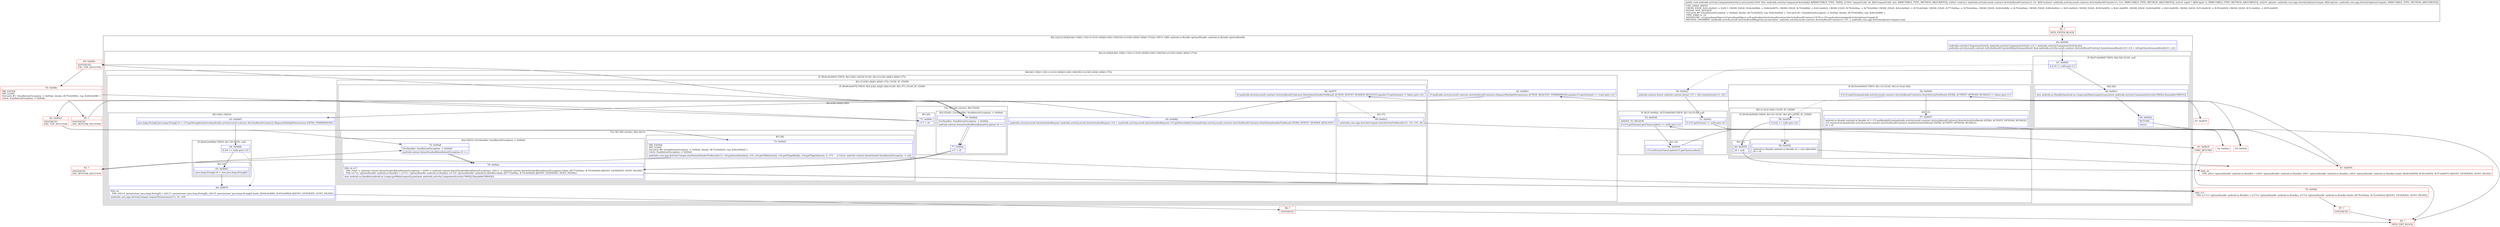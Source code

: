 digraph "CFG forandroidx.activity.ComponentActivity.2.onLaunch(ILandroidx\/activity\/result\/contract\/ActivityResultContract;Ljava\/lang\/Object;Landroidx\/core\/app\/ActivityOptionsCompat;)V" {
subgraph cluster_Region_1931721900 {
label = "R(2:1|(2:(2:3|4)|(4:6|(1:10)|(1:13)(1:(1:41)(1:40))|(3:16|(1:18)|19)(1:(3:23|(1:26)|(1:28))(1:37))))) | DECL_VAR: android.os.Bundle optionsBundle, android.os.Bundle optionsBundle\l";
node [shape=record,color=blue];
Node_46 [shape=record,label="{46\:\ 0x0000|androidx.activity.ComponentActivity androidx.activity.ComponentActivity r13 = androidx.activity.ComponentActivity.this\landroidx.activity.result.contract.ActivityResultContract$SynchronousResult final androidx.activity.result.contract.ActivityResultContract.SynchronousResult\<O\> r14 = r20.getSynchronousResult(r13, r21)\l}"];
subgraph cluster_Region_1853064941 {
label = "R(2:(2:3|4)|(4:6|(1:10)|(1:13)(1:(1:41)(1:40))|(3:16|(1:18)|19)(1:(3:23|(1:26)|(1:28))(1:37))))";
node [shape=record,color=blue];
subgraph cluster_IfRegion_603962737 {
label = "IF [B:47:0x000f] THEN: R(2:3|4) ELSE: null";
node [shape=record,color=blue];
Node_47 [shape=record,label="{47\:\ 0x000f|if (r14 != null) goto L3\l}"];
subgraph cluster_Region_492283398 {
label = "R(2:3|4)";
node [shape=record,color=blue];
Node_48 [shape=record,label="{48\:\ 0x0011|new android.os.Handler(android.os.Looper.getMainLooper()).post(new androidx.activity.ComponentActivity.C00022.RunnableC00031())\l}"];
Node_49 [shape=record,label="{49\:\ 0x0022|RETURN\l|return\l}"];
}
}
subgraph cluster_Region_393879841 {
label = "R(4:6|(1:10)|(1:13)(1:(1:41)(1:40))|(3:16|(1:18)|19)(1:(3:23|(1:26)|(1:28))(1:37)))";
node [shape=record,color=blue];
Node_50 [shape=record,label="{50\:\ 0x0023|android.content.Intent android.content.Intent r15 = r20.createIntent(r13, r21)\l}"];
subgraph cluster_IfRegion_222572680 {
label = "IF [B:51:0x002c, B:53:0x0036] THEN: R(1:10) ELSE: null";
node [shape=record,color=blue];
Node_51 [shape=record,label="{51\:\ 0x002c|if (r15.getExtras() != null) goto L8\l}"];
Node_53 [shape=record,label="{53\:\ 0x0036|ADDED_TO_REGION\l|if (r15.getExtras().getClassLoader() == null) goto L10\l}"];
subgraph cluster_Region_352205945 {
label = "R(1:10)";
node [shape=record,color=blue];
Node_54 [shape=record,label="{54\:\ 0x0038|r15.setExtrasClassLoader(r13.getClassLoader())\l}"];
}
}
subgraph cluster_IfRegion_1902050080 {
label = "IF [B:56:0x0045] THEN: R(1:13) ELSE: R(1:(1:41)(1:40))";
node [shape=record,color=blue];
Node_56 [shape=record,label="{56\:\ 0x0045|if (r15.hasExtra(androidx.activity.result.contract.ActivityResultContracts.StartActivityForResult.EXTRA_ACTIVITY_OPTIONS_BUNDLE) != false) goto L13\l}"];
subgraph cluster_Region_789890127 {
label = "R(1:13)";
node [shape=record,color=blue];
Node_57 [shape=record,label="{57\:\ 0x0047|android.os.Bundle android.os.Bundle r0 = r15.getBundleExtra(androidx.activity.result.contract.ActivityResultContracts.StartActivityForResult.EXTRA_ACTIVITY_OPTIONS_BUNDLE)\lr15.removeExtra(androidx.activity.result.contract.ActivityResultContracts.StartActivityForResult.EXTRA_ACTIVITY_OPTIONS_BUNDLE)\lr8 = r0\l}"];
}
subgraph cluster_Region_71212351 {
label = "R(1:(1:41)(1:40)) | ELSE_IF_CHAIN\l";
node [shape=record,color=blue];
subgraph cluster_IfRegion_1141380450 {
label = "IF [B:58:0x0050] THEN: R(1:41) ELSE: R(1:40) | ELSE_IF_CHAIN\l";
node [shape=record,color=blue];
Node_58 [shape=record,label="{58\:\ 0x0050|if (r22 == null) goto L41\l}"];
subgraph cluster_Region_738293719 {
label = "R(1:41)";
node [shape=record,color=blue];
Node_60 [shape=record,label="{60\:\ 0x0058|r8 = null\l}"];
}
subgraph cluster_Region_977664162 {
label = "R(1:40)";
node [shape=record,color=blue];
Node_59 [shape=record,label="{59\:\ 0x0052|android.os.Bundle android.os.Bundle r0 = r22.toBundle()\lr8 = r0\l}"];
}
}
}
}
subgraph cluster_IfRegion_257105981 {
label = "IF [B:62:0x0063] THEN: R(3:16|(1:18)|19) ELSE: R(1:(3:23|(1:26)|(1:28))(1:37))";
node [shape=record,color=blue];
Node_62 [shape=record,label="{62\:\ 0x0063|if (androidx.activity.result.contract.ActivityResultContracts.RequestMultiplePermissions.ACTION_REQUEST_PERMISSIONS.equals(r15.getAction()) == true) goto L16\l}"];
subgraph cluster_Region_1847202193 {
label = "R(3:16|(1:18)|19)";
node [shape=record,color=blue];
Node_63 [shape=record,label="{63\:\ 0x0065|java.lang.String[] java.lang.String[] r0 = r15.getStringArrayExtra(androidx.activity.result.contract.ActivityResultContracts.RequestMultiplePermissions.EXTRA_PERMISSIONS)\l}"];
subgraph cluster_IfRegion_92353354 {
label = "IF [B:64:0x006b] THEN: R(1:18) ELSE: null";
node [shape=record,color=blue];
Node_64 [shape=record,label="{64\:\ 0x006b|if (r0 == null) goto L18\l}"];
subgraph cluster_Region_278157586 {
label = "R(1:18)";
node [shape=record,color=blue];
Node_65 [shape=record,label="{65\:\ 0x006d|java.lang.String[] r0 = new java.lang.String[0]\l}"];
}
}
Node_66 [shape=record,label="{66\:\ 0x0070|PHI: r0 \l  PHI: (r0v14 'permissions' java.lang.String[]) = (r0v13 'permissions' java.lang.String[]), (r0v15 'permissions' java.lang.String[]) binds: [B:64:0x006b, B:65:0x006d] A[DONT_GENERATE, DONT_INLINE]\l|androidx.core.app.ActivityCompat.requestPermissions(r13, r0, r19)\l}"];
}
subgraph cluster_Region_662475946 {
label = "R(1:(3:23|(1:26)|(1:28))(1:37)) | ELSE_IF_CHAIN\l";
node [shape=record,color=blue];
subgraph cluster_IfRegion_599753007 {
label = "IF [B:68:0x007f] THEN: R(3:23|(1:26)|(1:28)) ELSE: R(1:37) | ELSE_IF_CHAIN\l";
node [shape=record,color=blue];
Node_68 [shape=record,label="{68\:\ 0x007f|if (androidx.activity.result.contract.ActivityResultContracts.StartIntentSenderForResult.ACTION_INTENT_SENDER_REQUEST.equals(r15.getAction()) != false) goto L23\l}"];
subgraph cluster_Region_624880003 {
label = "R(3:23|(1:26)|(1:28))";
node [shape=record,color=blue];
Node_69 [shape=record,label="{69\:\ 0x0082|androidx.activity.result.IntentSenderRequest androidx.activity.result.IntentSenderRequest r16 = (androidx.activity.result.IntentSenderRequest) r15.getParcelableExtra(androidx.activity.result.contract.ActivityResultContracts.StartIntentSenderForResult.EXTRA_INTENT_SENDER_REQUEST)\l}"];
subgraph cluster_TryCatchRegion_1439316550 {
label = "Try: R(1:26) catches: R(2:35|36)";
node [shape=record,color=blue];
subgraph cluster_Region_931938299 {
label = "R(1:26)";
node [shape=record,color=blue];
Node_71 [shape=record,label="{71\:\ 0x009c|r17 = r8\l}"];
}
subgraph cluster_Region_1705812028 {
label = "R(2:35|36) | ExcHandler: SendIntentException \-\> 0x00ab\l";
node [shape=record,color=blue];
Node_76 [shape=record,label="{76\:\ 0x00ab|ExcHandler: SendIntentException \-\> 0x00ab\l|android.content.IntentSender$SendIntentException r0 = e\l}"];
Node_77 [shape=record,label="{77\:\ 0x00ac|r17 = r8\l}"];
}
}
subgraph cluster_TryCatchRegion_636326565 {
label = "Try: R(1:28) catches: R(2:32|33)";
node [shape=record,color=blue];
subgraph cluster_Region_3282466 {
label = "R(1:28)";
node [shape=record,color=blue];
Node_72 [shape=record,label="{72\:\ 0x00a5|TRY_ENTER\lTRY_LEAVE\lTryCatch #0 \{SendIntentException \-\> 0x00a9, blocks: (B:72:0x00a5), top: B:82:0x00a5 \}\lCatch: SendIntentException \-\> 0x00a9\l|androidx.core.app.ActivityCompat.startIntentSenderForResult(r13, r16.getIntentSender(), r19, r16.getFillInIntent(), r16.getFlagsMask(), r16.getFlagsValues(), 0, r17)     \/\/ Catch: android.content.IntentSender.SendIntentException \-\> La9\l}"];
}
subgraph cluster_Region_558510207 {
label = "R(2:32|33) | ExcHandler: SendIntentException \-\> 0x00a9\l";
node [shape=record,color=blue];
Node_74 [shape=record,label="{74\:\ 0x00a9|ExcHandler: SendIntentException \-\> 0x00a9\l|android.content.IntentSender$SendIntentException r0 = e\l}"];
Node_78 [shape=record,label="{78\:\ 0x00ae|PHI: r0 r17 \l  PHI: (r0v9 'e' android.content.IntentSender$SendIntentException) = (r0v8 'e' android.content.IntentSender$SendIntentException), (r0v11 'e' android.content.IntentSender$SendIntentException) binds: [B:77:0x00ac, B:74:0x00a9] A[DONT_GENERATE, DONT_INLINE]\l  PHI: (r17v2 'optionsBundle' android.os.Bundle) = (r17v1 'optionsBundle' android.os.Bundle), (r17v4 'optionsBundle' android.os.Bundle) binds: [B:77:0x00ac, B:74:0x00a9] A[DONT_GENERATE, DONT_INLINE]\l|new android.os.Handler(android.os.Looper.getMainLooper()).post(new androidx.activity.ComponentActivity.C00022.RunnableC00042())\l}"];
}
}
}
subgraph cluster_Region_1183271980 {
label = "R(1:37)";
node [shape=record,color=blue];
Node_80 [shape=record,label="{80\:\ 0x00c2|androidx.core.app.ActivityCompat.startActivityForResult(r13, r15, r19, r8)\l}"];
}
}
}
}
}
}
}
subgraph cluster_Region_1705812028 {
label = "R(2:35|36) | ExcHandler: SendIntentException \-\> 0x00ab\l";
node [shape=record,color=blue];
Node_76 [shape=record,label="{76\:\ 0x00ab|ExcHandler: SendIntentException \-\> 0x00ab\l|android.content.IntentSender$SendIntentException r0 = e\l}"];
Node_77 [shape=record,label="{77\:\ 0x00ac|r17 = r8\l}"];
}
subgraph cluster_Region_558510207 {
label = "R(2:32|33) | ExcHandler: SendIntentException \-\> 0x00a9\l";
node [shape=record,color=blue];
Node_74 [shape=record,label="{74\:\ 0x00a9|ExcHandler: SendIntentException \-\> 0x00a9\l|android.content.IntentSender$SendIntentException r0 = e\l}"];
Node_78 [shape=record,label="{78\:\ 0x00ae|PHI: r0 r17 \l  PHI: (r0v9 'e' android.content.IntentSender$SendIntentException) = (r0v8 'e' android.content.IntentSender$SendIntentException), (r0v11 'e' android.content.IntentSender$SendIntentException) binds: [B:77:0x00ac, B:74:0x00a9] A[DONT_GENERATE, DONT_INLINE]\l  PHI: (r17v2 'optionsBundle' android.os.Bundle) = (r17v1 'optionsBundle' android.os.Bundle), (r17v4 'optionsBundle' android.os.Bundle) binds: [B:77:0x00ac, B:74:0x00a9] A[DONT_GENERATE, DONT_INLINE]\l|new android.os.Handler(android.os.Looper.getMainLooper()).post(new androidx.activity.ComponentActivity.C00022.RunnableC00042())\l}"];
}
Node_44 [shape=record,color=red,label="{44\:\ ?|MTH_ENTER_BLOCK\l}"];
Node_45 [shape=record,color=red,label="{45\:\ ?|MTH_EXIT_BLOCK\l}"];
Node_52 [shape=record,color=red,label="{52\:\ 0x002e}"];
Node_55 [shape=record,color=red,label="{55\:\ 0x003f}"];
Node_61 [shape=record,color=red,label="{61\:\ 0x0059|PHI: r8 \l  PHI: (r8v2 'optionsBundle' android.os.Bundle) = (r8v0 'optionsBundle' android.os.Bundle), (r8v1 'optionsBundle' android.os.Bundle), (r8v4 'optionsBundle' android.os.Bundle) binds: [B:60:0x0058, B:59:0x0052, B:57:0x0047] A[DONT_GENERATE, DONT_INLINE]\l}"];
Node_86 [shape=record,color=red,label="{86\:\ ?|SYNTHETIC\l}"];
Node_67 [shape=record,color=red,label="{67\:\ 0x0075}"];
Node_84 [shape=record,color=red,label="{84\:\ 0x008c|SYNTHETIC\lEXC_TOP_SPLITTER\l}"];
Node_70 [shape=record,color=red,label="{70\:\ 0x008c|TRY_ENTER\lTRY_LEAVE\lTryCatch #1 \{SendIntentException \-\> 0x00ab, blocks: (B:70:0x008c), top: B:84:0x008c \}\lCatch: SendIntentException \-\> 0x00ab\l}"];
Node_82 [shape=record,color=red,label="{82\:\ 0x00a5|SYNTHETIC\lEXC_TOP_SPLITTER\l}"];
Node_79 [shape=record,color=red,label="{79\:\ 0x00bf|PHI: r17 \l  PHI: (r17v3 'optionsBundle' android.os.Bundle) = (r17v2 'optionsBundle' android.os.Bundle), (r17v4 'optionsBundle' android.os.Bundle) binds: [B:78:0x00ae, B:72:0x00a5] A[DONT_GENERATE, DONT_INLINE]\l}"];
Node_87 [shape=record,color=red,label="{87\:\ ?|SYNTHETIC\l}"];
Node_83 [shape=record,color=red,label="{83\:\ ?|SYNTHETIC\lEXC_BOTTOM_SPLITTER\l}"];
Node_85 [shape=record,color=red,label="{85\:\ ?|SYNTHETIC\lEXC_BOTTOM_SPLITTER\l}"];
Node_81 [shape=record,color=red,label="{81\:\ 0x00c9|ORIG_RETURN\l}"];
MethodNode[shape=record,label="{public void androidx.activity.ComponentActivity.2.onLaunch((r18v0 'this' androidx.activity.ComponentActivity$2 A[IMMUTABLE_TYPE, THIS]), (r19v0 'requestCode' int A[D('requestCode' int), IMMUTABLE_TYPE, METHOD_ARGUMENT]), (r20v0 'contract' androidx.activity.result.contract.ActivityResultContract\<I, O\> A[D('contract' androidx.activity.result.contract.ActivityResultContract\<I, O\>), IMMUTABLE_TYPE, METHOD_ARGUMENT]), (r21v0 'input' I A[D('input' I), IMMUTABLE_TYPE, METHOD_ARGUMENT]), (r22v0 'options' androidx.core.app.ActivityOptionsCompat A[D('options' androidx.core.app.ActivityOptionsCompat), IMMUTABLE_TYPE, METHOD_ARGUMENT]))  | USE_LINES_HINTS\lCROSS_EDGE: B:81:0x00c9 \-\> B:45:?, CROSS_EDGE: B:64:0x006b \-\> B:66:0x0070, CROSS_EDGE: B:79:0x00bf \-\> B:81:0x00c9, CROSS_EDGE: B:78:0x00ae \-\> B:79:0x00bf, CROSS_EDGE: B:82:0x00a5 \-\> B:74:0x00a9, CROSS_EDGE: B:77:0x00ac \-\> B:78:0x00ae, CROSS_EDGE: B:84:0x008c \-\> B:76:0x00ab, CROSS_EDGE: B:80:0x00c2 \-\> B:81:0x00c9, CROSS_EDGE: B:59:0x0052 \-\> B:61:0x0059, CROSS_EDGE: B:60:0x0058 \-\> B:61:0x0059, CROSS_EDGE: B:53:0x0036 \-\> B:55:0x003f, CROSS_EDGE: B:51:0x002c \-\> B:55:0x003f\lINLINE_NOT_NEEDED\lTryCatch #0 \{SendIntentException \-\> 0x00a9, blocks: (B:72:0x00a5), top: B:82:0x00a5 \}, TryCatch #1 \{SendIntentException \-\> 0x00ab, blocks: (B:70:0x008c), top: B:84:0x008c \}\lTYPE_VARS: [I, O]\lSIGNATURE: \<I:Ljava\/lang\/Object;O:Ljava\/lang\/Object;\>(ILandroidx\/activity\/result\/contract\/ActivityResultContract\<TI;TO;\>;TI;Landroidx\/core\/app\/ActivityOptionsCompat;)V\lMETHOD_OVERRIDE: [androidx.activity.result.ActivityResultRegistry.onLaunch(int, androidx.activity.result.contract.ActivityResultContract\<I, O\>, I, androidx.core.app.ActivityOptionsCompat):void]\l}"];
MethodNode -> Node_44;Node_46 -> Node_47;
Node_47 -> Node_48;
Node_47 -> Node_50[style=dashed];
Node_48 -> Node_49;
Node_49 -> Node_45;
Node_50 -> Node_51;
Node_51 -> Node_52;
Node_51 -> Node_55[style=dashed];
Node_53 -> Node_54;
Node_53 -> Node_55[style=dashed];
Node_54 -> Node_55;
Node_56 -> Node_57;
Node_56 -> Node_58[style=dashed];
Node_57 -> Node_61;
Node_58 -> Node_59[style=dashed];
Node_58 -> Node_60;
Node_60 -> Node_61;
Node_59 -> Node_61;
Node_62 -> Node_63;
Node_62 -> Node_67[style=dashed];
Node_63 -> Node_64;
Node_64 -> Node_65;
Node_64 -> Node_66[style=dashed];
Node_65 -> Node_66;
Node_66 -> Node_86;
Node_68 -> Node_69;
Node_68 -> Node_80[style=dashed];
Node_69 -> Node_84;
Node_71 -> Node_82;
Node_76 -> Node_77;
Node_77 -> Node_78;
Node_72 -> Node_79;
Node_72 -> Node_83;
Node_74 -> Node_78;
Node_78 -> Node_79;
Node_80 -> Node_81;
Node_76 -> Node_77;
Node_77 -> Node_78;
Node_74 -> Node_78;
Node_78 -> Node_79;
Node_44 -> Node_46;
Node_52 -> Node_53;
Node_55 -> Node_56;
Node_61 -> Node_62;
Node_86 -> Node_45;
Node_67 -> Node_68;
Node_84 -> Node_70;
Node_84 -> Node_76;
Node_70 -> Node_71;
Node_70 -> Node_85;
Node_82 -> Node_72;
Node_82 -> Node_74;
Node_79 -> Node_87;
Node_87 -> Node_45;
Node_83 -> Node_74;
Node_85 -> Node_76;
Node_81 -> Node_45;
}

